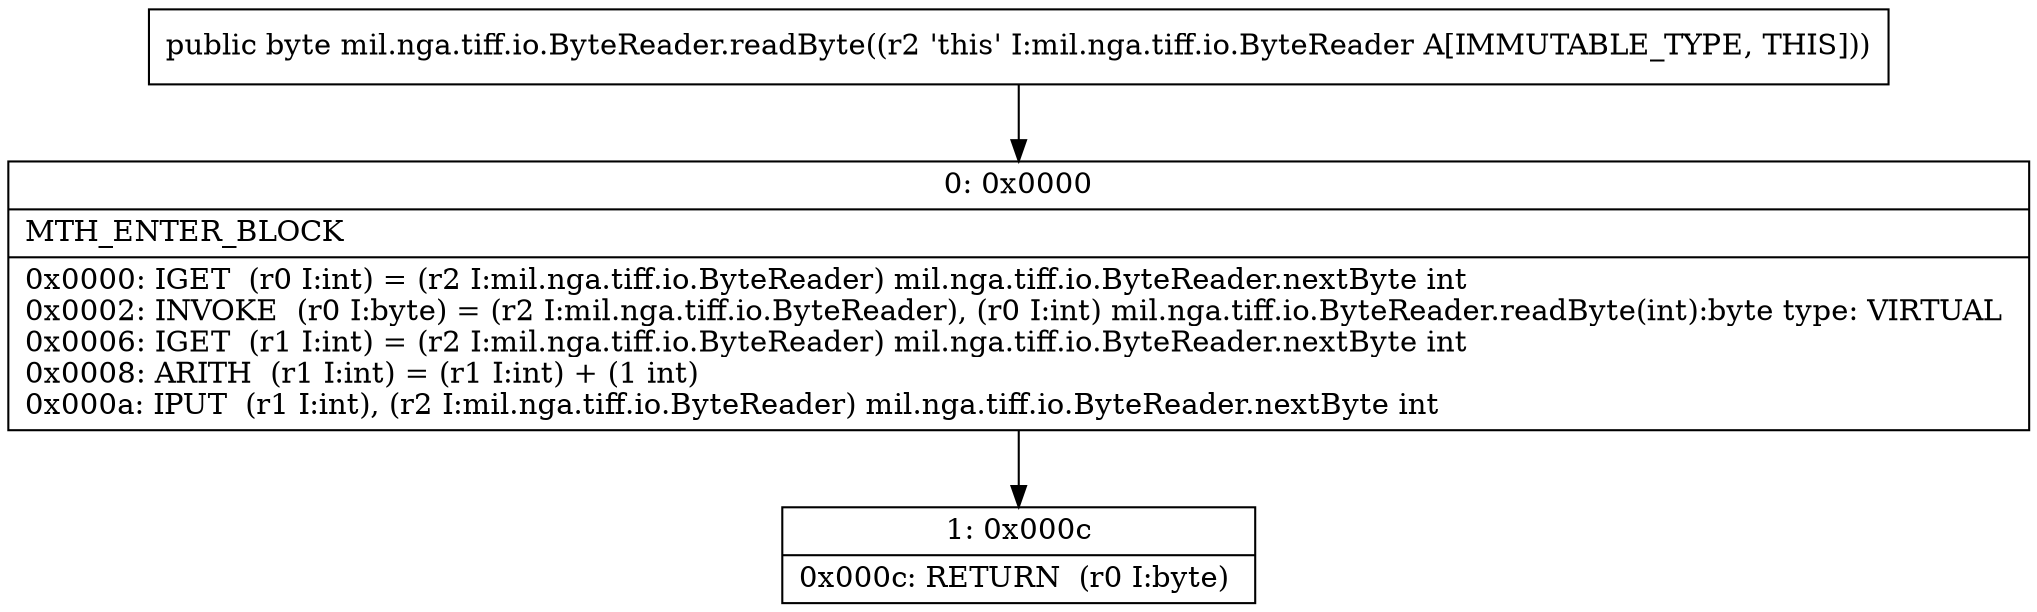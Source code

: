 digraph "CFG formil.nga.tiff.io.ByteReader.readByte()B" {
Node_0 [shape=record,label="{0\:\ 0x0000|MTH_ENTER_BLOCK\l|0x0000: IGET  (r0 I:int) = (r2 I:mil.nga.tiff.io.ByteReader) mil.nga.tiff.io.ByteReader.nextByte int \l0x0002: INVOKE  (r0 I:byte) = (r2 I:mil.nga.tiff.io.ByteReader), (r0 I:int) mil.nga.tiff.io.ByteReader.readByte(int):byte type: VIRTUAL \l0x0006: IGET  (r1 I:int) = (r2 I:mil.nga.tiff.io.ByteReader) mil.nga.tiff.io.ByteReader.nextByte int \l0x0008: ARITH  (r1 I:int) = (r1 I:int) + (1 int) \l0x000a: IPUT  (r1 I:int), (r2 I:mil.nga.tiff.io.ByteReader) mil.nga.tiff.io.ByteReader.nextByte int \l}"];
Node_1 [shape=record,label="{1\:\ 0x000c|0x000c: RETURN  (r0 I:byte) \l}"];
MethodNode[shape=record,label="{public byte mil.nga.tiff.io.ByteReader.readByte((r2 'this' I:mil.nga.tiff.io.ByteReader A[IMMUTABLE_TYPE, THIS])) }"];
MethodNode -> Node_0;
Node_0 -> Node_1;
}

